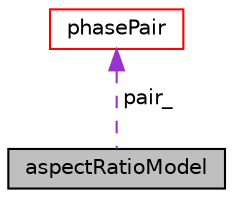 digraph "aspectRatioModel"
{
  bgcolor="transparent";
  edge [fontname="Helvetica",fontsize="10",labelfontname="Helvetica",labelfontsize="10"];
  node [fontname="Helvetica",fontsize="10",shape=record];
  Node1 [label="aspectRatioModel",height=0.2,width=0.4,color="black", fillcolor="grey75", style="filled", fontcolor="black"];
  Node2 -> Node1 [dir="back",color="darkorchid3",fontsize="10",style="dashed",label=" pair_" ,fontname="Helvetica"];
  Node2 [label="phasePair",height=0.2,width=0.4,color="red",URL="$a01846.html"];
}
